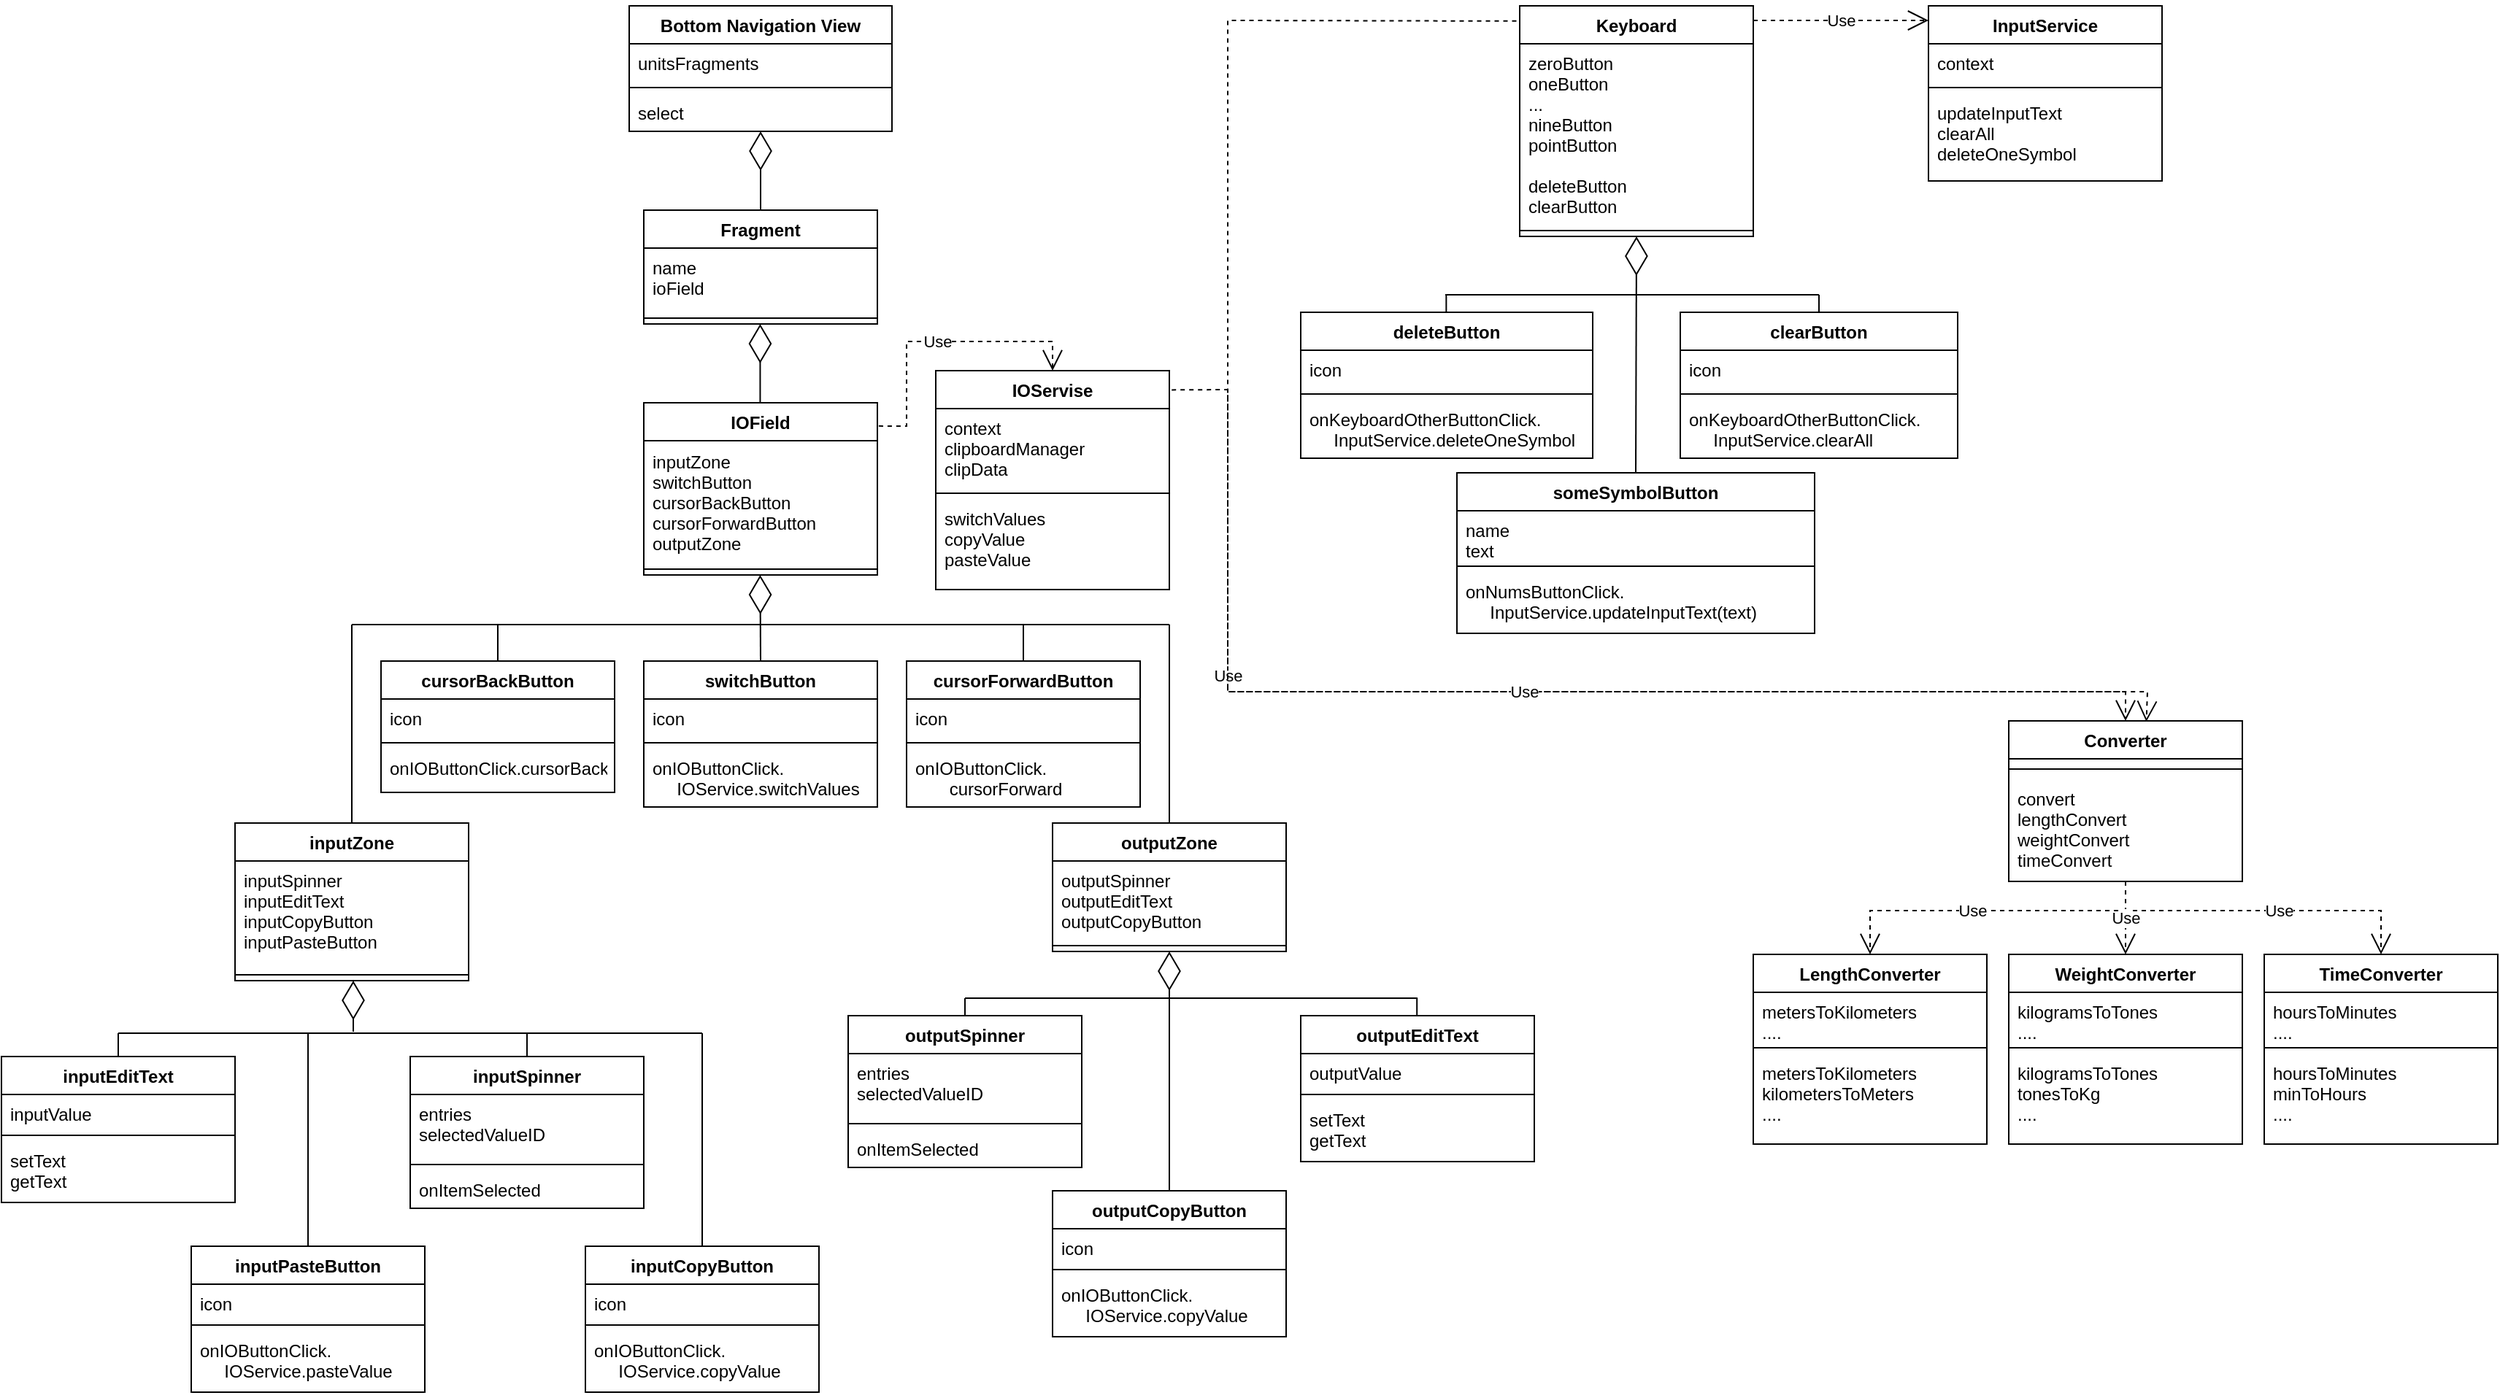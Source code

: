 <mxfile version="20.3.0" type="device"><diagram id="kJWgwT-GktHjUh31HG_S" name="Страница 1"><mxGraphModel dx="3420" dy="1424" grid="1" gridSize="10" guides="1" tooltips="1" connect="1" arrows="1" fold="1" page="1" pageScale="1" pageWidth="1169" pageHeight="1654" math="0" shadow="0"><root><mxCell id="0"/><mxCell id="1" parent="0"/><mxCell id="y52bLBnjvOhpDWzob3-u-1" value="Bottom Navigation View" style="swimlane;fontStyle=1;align=center;verticalAlign=top;childLayout=stackLayout;horizontal=1;startSize=26;horizontalStack=0;resizeParent=1;resizeParentMax=0;resizeLast=0;collapsible=1;marginBottom=0;" vertex="1" parent="1"><mxGeometry x="160" y="20" width="180" height="86" as="geometry"/></mxCell><mxCell id="y52bLBnjvOhpDWzob3-u-2" value="unitsFragments" style="text;strokeColor=none;fillColor=none;align=left;verticalAlign=top;spacingLeft=4;spacingRight=4;overflow=hidden;rotatable=0;points=[[0,0.5],[1,0.5]];portConstraint=eastwest;" vertex="1" parent="y52bLBnjvOhpDWzob3-u-1"><mxGeometry y="26" width="180" height="26" as="geometry"/></mxCell><mxCell id="y52bLBnjvOhpDWzob3-u-3" value="" style="line;strokeWidth=1;fillColor=none;align=left;verticalAlign=middle;spacingTop=-1;spacingLeft=3;spacingRight=3;rotatable=0;labelPosition=right;points=[];portConstraint=eastwest;strokeColor=inherit;" vertex="1" parent="y52bLBnjvOhpDWzob3-u-1"><mxGeometry y="52" width="180" height="8" as="geometry"/></mxCell><mxCell id="y52bLBnjvOhpDWzob3-u-4" value="select" style="text;strokeColor=none;fillColor=none;align=left;verticalAlign=top;spacingLeft=4;spacingRight=4;overflow=hidden;rotatable=0;points=[[0,0.5],[1,0.5]];portConstraint=eastwest;" vertex="1" parent="y52bLBnjvOhpDWzob3-u-1"><mxGeometry y="60" width="180" height="26" as="geometry"/></mxCell><mxCell id="y52bLBnjvOhpDWzob3-u-5" value="IOField" style="swimlane;fontStyle=1;align=center;verticalAlign=top;childLayout=stackLayout;horizontal=1;startSize=26;horizontalStack=0;resizeParent=1;resizeParentMax=0;resizeLast=0;collapsible=1;marginBottom=0;" vertex="1" parent="1"><mxGeometry x="170" y="292" width="160" height="118" as="geometry"/></mxCell><mxCell id="y52bLBnjvOhpDWzob3-u-6" value="inputZone&#10;switchButton&#10;cursorBackButton&#10;cursorForwardButton&#10;outputZone" style="text;strokeColor=none;fillColor=none;align=left;verticalAlign=middle;spacingLeft=4;spacingRight=4;overflow=hidden;rotatable=0;points=[[0,0.5],[1,0.5]];portConstraint=eastwest;spacingBottom=0;" vertex="1" parent="y52bLBnjvOhpDWzob3-u-5"><mxGeometry y="26" width="160" height="84" as="geometry"/></mxCell><mxCell id="y52bLBnjvOhpDWzob3-u-7" value="" style="line;strokeWidth=1;fillColor=none;align=left;verticalAlign=middle;spacingTop=-1;spacingLeft=3;spacingRight=3;rotatable=0;labelPosition=right;points=[];portConstraint=eastwest;strokeColor=inherit;" vertex="1" parent="y52bLBnjvOhpDWzob3-u-5"><mxGeometry y="110" width="160" height="8" as="geometry"/></mxCell><mxCell id="y52bLBnjvOhpDWzob3-u-9" value="Keyboard" style="swimlane;fontStyle=1;align=center;verticalAlign=top;childLayout=stackLayout;horizontal=1;startSize=26;horizontalStack=0;resizeParent=1;resizeParentMax=0;resizeLast=0;collapsible=1;marginBottom=0;" vertex="1" parent="1"><mxGeometry x="770" y="20" width="160" height="158" as="geometry"/></mxCell><mxCell id="y52bLBnjvOhpDWzob3-u-10" value="zeroButton&#10;oneButton&#10;...&#10;nineButton&#10;pointButton&#10;&#10;deleteButton&#10;clearButton" style="text;strokeColor=none;fillColor=none;align=left;verticalAlign=top;spacingLeft=4;spacingRight=4;overflow=hidden;rotatable=0;points=[[0,0.5],[1,0.5]];portConstraint=eastwest;" vertex="1" parent="y52bLBnjvOhpDWzob3-u-9"><mxGeometry y="26" width="160" height="124" as="geometry"/></mxCell><mxCell id="y52bLBnjvOhpDWzob3-u-11" value="" style="line;strokeWidth=1;fillColor=none;align=left;verticalAlign=middle;spacingTop=-1;spacingLeft=3;spacingRight=3;rotatable=0;labelPosition=right;points=[];portConstraint=eastwest;strokeColor=inherit;" vertex="1" parent="y52bLBnjvOhpDWzob3-u-9"><mxGeometry y="150" width="160" height="8" as="geometry"/></mxCell><mxCell id="y52bLBnjvOhpDWzob3-u-14" value="inputZone" style="swimlane;fontStyle=1;align=center;verticalAlign=top;childLayout=stackLayout;horizontal=1;startSize=26;horizontalStack=0;resizeParent=1;resizeParentMax=0;resizeLast=0;collapsible=1;marginBottom=0;" vertex="1" parent="1"><mxGeometry x="-110" y="580" width="160" height="108" as="geometry"/></mxCell><mxCell id="y52bLBnjvOhpDWzob3-u-15" value="inputSpinner&#10;inputEditText&#10;inputCopyButton&#10;inputPasteButton" style="text;strokeColor=none;fillColor=none;align=left;verticalAlign=top;spacingLeft=4;spacingRight=4;overflow=hidden;rotatable=0;points=[[0,0.5],[1,0.5]];portConstraint=eastwest;" vertex="1" parent="y52bLBnjvOhpDWzob3-u-14"><mxGeometry y="26" width="160" height="74" as="geometry"/></mxCell><mxCell id="y52bLBnjvOhpDWzob3-u-16" value="" style="line;strokeWidth=1;fillColor=none;align=left;verticalAlign=middle;spacingTop=-1;spacingLeft=3;spacingRight=3;rotatable=0;labelPosition=right;points=[];portConstraint=eastwest;strokeColor=inherit;" vertex="1" parent="y52bLBnjvOhpDWzob3-u-14"><mxGeometry y="100" width="160" height="8" as="geometry"/></mxCell><mxCell id="y52bLBnjvOhpDWzob3-u-18" value="outputZone" style="swimlane;fontStyle=1;align=center;verticalAlign=top;childLayout=stackLayout;horizontal=1;startSize=26;horizontalStack=0;resizeParent=1;resizeParentMax=0;resizeLast=0;collapsible=1;marginBottom=0;" vertex="1" parent="1"><mxGeometry x="450" y="580" width="160" height="88" as="geometry"/></mxCell><mxCell id="y52bLBnjvOhpDWzob3-u-19" value="outputSpinner&#10;outputEditText&#10;outputCopyButton" style="text;strokeColor=none;fillColor=none;align=left;verticalAlign=top;spacingLeft=4;spacingRight=4;overflow=hidden;rotatable=0;points=[[0,0.5],[1,0.5]];portConstraint=eastwest;" vertex="1" parent="y52bLBnjvOhpDWzob3-u-18"><mxGeometry y="26" width="160" height="54" as="geometry"/></mxCell><mxCell id="y52bLBnjvOhpDWzob3-u-20" value="" style="line;strokeWidth=1;fillColor=none;align=left;verticalAlign=middle;spacingTop=-1;spacingLeft=3;spacingRight=3;rotatable=0;labelPosition=right;points=[];portConstraint=eastwest;strokeColor=inherit;" vertex="1" parent="y52bLBnjvOhpDWzob3-u-18"><mxGeometry y="80" width="160" height="8" as="geometry"/></mxCell><mxCell id="y52bLBnjvOhpDWzob3-u-22" value="switchButton" style="swimlane;fontStyle=1;align=center;verticalAlign=top;childLayout=stackLayout;horizontal=1;startSize=26;horizontalStack=0;resizeParent=1;resizeParentMax=0;resizeLast=0;collapsible=1;marginBottom=0;" vertex="1" parent="1"><mxGeometry x="170" y="469" width="160" height="100" as="geometry"/></mxCell><mxCell id="y52bLBnjvOhpDWzob3-u-23" value="icon" style="text;strokeColor=none;fillColor=none;align=left;verticalAlign=top;spacingLeft=4;spacingRight=4;overflow=hidden;rotatable=0;points=[[0,0.5],[1,0.5]];portConstraint=eastwest;" vertex="1" parent="y52bLBnjvOhpDWzob3-u-22"><mxGeometry y="26" width="160" height="26" as="geometry"/></mxCell><mxCell id="y52bLBnjvOhpDWzob3-u-24" value="" style="line;strokeWidth=1;fillColor=none;align=left;verticalAlign=middle;spacingTop=-1;spacingLeft=3;spacingRight=3;rotatable=0;labelPosition=right;points=[];portConstraint=eastwest;strokeColor=inherit;" vertex="1" parent="y52bLBnjvOhpDWzob3-u-22"><mxGeometry y="52" width="160" height="8" as="geometry"/></mxCell><mxCell id="y52bLBnjvOhpDWzob3-u-25" value="onIOButtonClick.&#10;     IOService.switchValues" style="text;strokeColor=none;fillColor=none;align=left;verticalAlign=top;spacingLeft=4;spacingRight=4;overflow=hidden;rotatable=0;points=[[0,0.5],[1,0.5]];portConstraint=eastwest;" vertex="1" parent="y52bLBnjvOhpDWzob3-u-22"><mxGeometry y="60" width="160" height="40" as="geometry"/></mxCell><mxCell id="y52bLBnjvOhpDWzob3-u-26" value="cursorBackButton" style="swimlane;fontStyle=1;align=center;verticalAlign=top;childLayout=stackLayout;horizontal=1;startSize=26;horizontalStack=0;resizeParent=1;resizeParentMax=0;resizeLast=0;collapsible=1;marginBottom=0;" vertex="1" parent="1"><mxGeometry x="-10" y="469" width="160" height="90" as="geometry"/></mxCell><mxCell id="y52bLBnjvOhpDWzob3-u-27" value="icon" style="text;strokeColor=none;fillColor=none;align=left;verticalAlign=top;spacingLeft=4;spacingRight=4;overflow=hidden;rotatable=0;points=[[0,0.5],[1,0.5]];portConstraint=eastwest;" vertex="1" parent="y52bLBnjvOhpDWzob3-u-26"><mxGeometry y="26" width="160" height="26" as="geometry"/></mxCell><mxCell id="y52bLBnjvOhpDWzob3-u-28" value="" style="line;strokeWidth=1;fillColor=none;align=left;verticalAlign=middle;spacingTop=-1;spacingLeft=3;spacingRight=3;rotatable=0;labelPosition=right;points=[];portConstraint=eastwest;strokeColor=inherit;" vertex="1" parent="y52bLBnjvOhpDWzob3-u-26"><mxGeometry y="52" width="160" height="8" as="geometry"/></mxCell><mxCell id="y52bLBnjvOhpDWzob3-u-29" value="onIOButtonClick.cursorBack" style="text;strokeColor=none;fillColor=none;align=left;verticalAlign=top;spacingLeft=4;spacingRight=4;overflow=hidden;rotatable=0;points=[[0,0.5],[1,0.5]];portConstraint=eastwest;" vertex="1" parent="y52bLBnjvOhpDWzob3-u-26"><mxGeometry y="60" width="160" height="30" as="geometry"/></mxCell><mxCell id="y52bLBnjvOhpDWzob3-u-34" value="inputSpinner" style="swimlane;fontStyle=1;align=center;verticalAlign=top;childLayout=stackLayout;horizontal=1;startSize=26;horizontalStack=0;resizeParent=1;resizeParentMax=0;resizeLast=0;collapsible=1;marginBottom=0;" vertex="1" parent="1"><mxGeometry x="10" y="740" width="160" height="104" as="geometry"/></mxCell><mxCell id="y52bLBnjvOhpDWzob3-u-35" value="entries&#10;selectedValueID" style="text;strokeColor=none;fillColor=none;align=left;verticalAlign=top;spacingLeft=4;spacingRight=4;overflow=hidden;rotatable=0;points=[[0,0.5],[1,0.5]];portConstraint=eastwest;" vertex="1" parent="y52bLBnjvOhpDWzob3-u-34"><mxGeometry y="26" width="160" height="44" as="geometry"/></mxCell><mxCell id="y52bLBnjvOhpDWzob3-u-36" value="" style="line;strokeWidth=1;fillColor=none;align=left;verticalAlign=middle;spacingTop=-1;spacingLeft=3;spacingRight=3;rotatable=0;labelPosition=right;points=[];portConstraint=eastwest;strokeColor=inherit;" vertex="1" parent="y52bLBnjvOhpDWzob3-u-34"><mxGeometry y="70" width="160" height="8" as="geometry"/></mxCell><mxCell id="y52bLBnjvOhpDWzob3-u-37" value="onItemSelected" style="text;strokeColor=none;fillColor=none;align=left;verticalAlign=top;spacingLeft=4;spacingRight=4;overflow=hidden;rotatable=0;points=[[0,0.5],[1,0.5]];portConstraint=eastwest;" vertex="1" parent="y52bLBnjvOhpDWzob3-u-34"><mxGeometry y="78" width="160" height="26" as="geometry"/></mxCell><mxCell id="y52bLBnjvOhpDWzob3-u-39" value="outputSpinner" style="swimlane;fontStyle=1;align=center;verticalAlign=top;childLayout=stackLayout;horizontal=1;startSize=26;horizontalStack=0;resizeParent=1;resizeParentMax=0;resizeLast=0;collapsible=1;marginBottom=0;" vertex="1" parent="1"><mxGeometry x="310" y="712" width="160" height="104" as="geometry"/></mxCell><mxCell id="y52bLBnjvOhpDWzob3-u-40" value="entries&#10;selectedValueID" style="text;strokeColor=none;fillColor=none;align=left;verticalAlign=top;spacingLeft=4;spacingRight=4;overflow=hidden;rotatable=0;points=[[0,0.5],[1,0.5]];portConstraint=eastwest;" vertex="1" parent="y52bLBnjvOhpDWzob3-u-39"><mxGeometry y="26" width="160" height="44" as="geometry"/></mxCell><mxCell id="y52bLBnjvOhpDWzob3-u-41" value="" style="line;strokeWidth=1;fillColor=none;align=left;verticalAlign=middle;spacingTop=-1;spacingLeft=3;spacingRight=3;rotatable=0;labelPosition=right;points=[];portConstraint=eastwest;strokeColor=inherit;" vertex="1" parent="y52bLBnjvOhpDWzob3-u-39"><mxGeometry y="70" width="160" height="8" as="geometry"/></mxCell><mxCell id="y52bLBnjvOhpDWzob3-u-42" value="onItemSelected" style="text;strokeColor=none;fillColor=none;align=left;verticalAlign=top;spacingLeft=4;spacingRight=4;overflow=hidden;rotatable=0;points=[[0,0.5],[1,0.5]];portConstraint=eastwest;" vertex="1" parent="y52bLBnjvOhpDWzob3-u-39"><mxGeometry y="78" width="160" height="26" as="geometry"/></mxCell><mxCell id="y52bLBnjvOhpDWzob3-u-43" value="inputEditText" style="swimlane;fontStyle=1;align=center;verticalAlign=top;childLayout=stackLayout;horizontal=1;startSize=26;horizontalStack=0;resizeParent=1;resizeParentMax=0;resizeLast=0;collapsible=1;marginBottom=0;" vertex="1" parent="1"><mxGeometry x="-270" y="740" width="160" height="100" as="geometry"/></mxCell><mxCell id="y52bLBnjvOhpDWzob3-u-44" value="inputValue" style="text;strokeColor=none;fillColor=none;align=left;verticalAlign=top;spacingLeft=4;spacingRight=4;overflow=hidden;rotatable=0;points=[[0,0.5],[1,0.5]];portConstraint=eastwest;" vertex="1" parent="y52bLBnjvOhpDWzob3-u-43"><mxGeometry y="26" width="160" height="24" as="geometry"/></mxCell><mxCell id="y52bLBnjvOhpDWzob3-u-45" value="" style="line;strokeWidth=1;fillColor=none;align=left;verticalAlign=middle;spacingTop=-1;spacingLeft=3;spacingRight=3;rotatable=0;labelPosition=right;points=[];portConstraint=eastwest;strokeColor=inherit;" vertex="1" parent="y52bLBnjvOhpDWzob3-u-43"><mxGeometry y="50" width="160" height="8" as="geometry"/></mxCell><mxCell id="y52bLBnjvOhpDWzob3-u-46" value="setText&#10;getText" style="text;strokeColor=none;fillColor=none;align=left;verticalAlign=top;spacingLeft=4;spacingRight=4;overflow=hidden;rotatable=0;points=[[0,0.5],[1,0.5]];portConstraint=eastwest;" vertex="1" parent="y52bLBnjvOhpDWzob3-u-43"><mxGeometry y="58" width="160" height="42" as="geometry"/></mxCell><mxCell id="y52bLBnjvOhpDWzob3-u-47" value="outputEditText" style="swimlane;fontStyle=1;align=center;verticalAlign=top;childLayout=stackLayout;horizontal=1;startSize=26;horizontalStack=0;resizeParent=1;resizeParentMax=0;resizeLast=0;collapsible=1;marginBottom=0;" vertex="1" parent="1"><mxGeometry x="620" y="712" width="160" height="100" as="geometry"/></mxCell><mxCell id="y52bLBnjvOhpDWzob3-u-48" value="outputValue" style="text;strokeColor=none;fillColor=none;align=left;verticalAlign=top;spacingLeft=4;spacingRight=4;overflow=hidden;rotatable=0;points=[[0,0.5],[1,0.5]];portConstraint=eastwest;" vertex="1" parent="y52bLBnjvOhpDWzob3-u-47"><mxGeometry y="26" width="160" height="24" as="geometry"/></mxCell><mxCell id="y52bLBnjvOhpDWzob3-u-49" value="" style="line;strokeWidth=1;fillColor=none;align=left;verticalAlign=middle;spacingTop=-1;spacingLeft=3;spacingRight=3;rotatable=0;labelPosition=right;points=[];portConstraint=eastwest;strokeColor=inherit;" vertex="1" parent="y52bLBnjvOhpDWzob3-u-47"><mxGeometry y="50" width="160" height="8" as="geometry"/></mxCell><mxCell id="y52bLBnjvOhpDWzob3-u-50" value="setText&#10;getText" style="text;strokeColor=none;fillColor=none;align=left;verticalAlign=top;spacingLeft=4;spacingRight=4;overflow=hidden;rotatable=0;points=[[0,0.5],[1,0.5]];portConstraint=eastwest;" vertex="1" parent="y52bLBnjvOhpDWzob3-u-47"><mxGeometry y="58" width="160" height="42" as="geometry"/></mxCell><mxCell id="y52bLBnjvOhpDWzob3-u-51" value="inputCopyButton" style="swimlane;fontStyle=1;align=center;verticalAlign=top;childLayout=stackLayout;horizontal=1;startSize=26;horizontalStack=0;resizeParent=1;resizeParentMax=0;resizeLast=0;collapsible=1;marginBottom=0;" vertex="1" parent="1"><mxGeometry x="130" y="870" width="160" height="100" as="geometry"/></mxCell><mxCell id="y52bLBnjvOhpDWzob3-u-52" value="icon" style="text;strokeColor=none;fillColor=none;align=left;verticalAlign=top;spacingLeft=4;spacingRight=4;overflow=hidden;rotatable=0;points=[[0,0.5],[1,0.5]];portConstraint=eastwest;" vertex="1" parent="y52bLBnjvOhpDWzob3-u-51"><mxGeometry y="26" width="160" height="24" as="geometry"/></mxCell><mxCell id="y52bLBnjvOhpDWzob3-u-53" value="" style="line;strokeWidth=1;fillColor=none;align=left;verticalAlign=middle;spacingTop=-1;spacingLeft=3;spacingRight=3;rotatable=0;labelPosition=right;points=[];portConstraint=eastwest;strokeColor=inherit;" vertex="1" parent="y52bLBnjvOhpDWzob3-u-51"><mxGeometry y="50" width="160" height="8" as="geometry"/></mxCell><mxCell id="y52bLBnjvOhpDWzob3-u-54" value="onIOButtonClick.&#10;     IOService.copyValue" style="text;strokeColor=none;fillColor=none;align=left;verticalAlign=top;spacingLeft=4;spacingRight=4;overflow=hidden;rotatable=0;points=[[0,0.5],[1,0.5]];portConstraint=eastwest;" vertex="1" parent="y52bLBnjvOhpDWzob3-u-51"><mxGeometry y="58" width="160" height="42" as="geometry"/></mxCell><mxCell id="y52bLBnjvOhpDWzob3-u-55" value="outputCopyButton" style="swimlane;fontStyle=1;align=center;verticalAlign=top;childLayout=stackLayout;horizontal=1;startSize=26;horizontalStack=0;resizeParent=1;resizeParentMax=0;resizeLast=0;collapsible=1;marginBottom=0;" vertex="1" parent="1"><mxGeometry x="450" y="832" width="160" height="100" as="geometry"/></mxCell><mxCell id="y52bLBnjvOhpDWzob3-u-56" value="icon" style="text;strokeColor=none;fillColor=none;align=left;verticalAlign=top;spacingLeft=4;spacingRight=4;overflow=hidden;rotatable=0;points=[[0,0.5],[1,0.5]];portConstraint=eastwest;" vertex="1" parent="y52bLBnjvOhpDWzob3-u-55"><mxGeometry y="26" width="160" height="24" as="geometry"/></mxCell><mxCell id="y52bLBnjvOhpDWzob3-u-57" value="" style="line;strokeWidth=1;fillColor=none;align=left;verticalAlign=middle;spacingTop=-1;spacingLeft=3;spacingRight=3;rotatable=0;labelPosition=right;points=[];portConstraint=eastwest;strokeColor=inherit;" vertex="1" parent="y52bLBnjvOhpDWzob3-u-55"><mxGeometry y="50" width="160" height="8" as="geometry"/></mxCell><mxCell id="y52bLBnjvOhpDWzob3-u-58" value="onIOButtonClick.&#10;     IOService.copyValue" style="text;strokeColor=none;fillColor=none;align=left;verticalAlign=top;spacingLeft=4;spacingRight=4;overflow=hidden;rotatable=0;points=[[0,0.5],[1,0.5]];portConstraint=eastwest;" vertex="1" parent="y52bLBnjvOhpDWzob3-u-55"><mxGeometry y="58" width="160" height="42" as="geometry"/></mxCell><mxCell id="y52bLBnjvOhpDWzob3-u-59" value="inputPasteButton" style="swimlane;fontStyle=1;align=center;verticalAlign=top;childLayout=stackLayout;horizontal=1;startSize=26;horizontalStack=0;resizeParent=1;resizeParentMax=0;resizeLast=0;collapsible=1;marginBottom=0;" vertex="1" parent="1"><mxGeometry x="-140" y="870" width="160" height="100" as="geometry"/></mxCell><mxCell id="y52bLBnjvOhpDWzob3-u-60" value="icon" style="text;strokeColor=none;fillColor=none;align=left;verticalAlign=top;spacingLeft=4;spacingRight=4;overflow=hidden;rotatable=0;points=[[0,0.5],[1,0.5]];portConstraint=eastwest;" vertex="1" parent="y52bLBnjvOhpDWzob3-u-59"><mxGeometry y="26" width="160" height="24" as="geometry"/></mxCell><mxCell id="y52bLBnjvOhpDWzob3-u-61" value="" style="line;strokeWidth=1;fillColor=none;align=left;verticalAlign=middle;spacingTop=-1;spacingLeft=3;spacingRight=3;rotatable=0;labelPosition=right;points=[];portConstraint=eastwest;strokeColor=inherit;" vertex="1" parent="y52bLBnjvOhpDWzob3-u-59"><mxGeometry y="50" width="160" height="8" as="geometry"/></mxCell><mxCell id="y52bLBnjvOhpDWzob3-u-62" value="onIOButtonClick.&#10;     IOService.pasteValue" style="text;strokeColor=none;fillColor=none;align=left;verticalAlign=top;spacingLeft=4;spacingRight=4;overflow=hidden;rotatable=0;points=[[0,0.5],[1,0.5]];portConstraint=eastwest;" vertex="1" parent="y52bLBnjvOhpDWzob3-u-59"><mxGeometry y="58" width="160" height="42" as="geometry"/></mxCell><mxCell id="y52bLBnjvOhpDWzob3-u-63" value="someSymbolButton" style="swimlane;fontStyle=1;align=center;verticalAlign=top;childLayout=stackLayout;horizontal=1;startSize=26;horizontalStack=0;resizeParent=1;resizeParentMax=0;resizeLast=0;collapsible=1;marginBottom=0;" vertex="1" parent="1"><mxGeometry x="727" y="340" width="245" height="110" as="geometry"/></mxCell><mxCell id="y52bLBnjvOhpDWzob3-u-64" value="name&#10;text" style="text;strokeColor=none;fillColor=none;align=left;verticalAlign=top;spacingLeft=4;spacingRight=4;overflow=hidden;rotatable=0;points=[[0,0.5],[1,0.5]];portConstraint=eastwest;" vertex="1" parent="y52bLBnjvOhpDWzob3-u-63"><mxGeometry y="26" width="245" height="34" as="geometry"/></mxCell><mxCell id="y52bLBnjvOhpDWzob3-u-65" value="" style="line;strokeWidth=1;fillColor=none;align=left;verticalAlign=middle;spacingTop=-1;spacingLeft=3;spacingRight=3;rotatable=0;labelPosition=right;points=[];portConstraint=eastwest;strokeColor=inherit;" vertex="1" parent="y52bLBnjvOhpDWzob3-u-63"><mxGeometry y="60" width="245" height="8" as="geometry"/></mxCell><mxCell id="y52bLBnjvOhpDWzob3-u-66" value="onNumsButtonClick.&#10;     InputService.updateInputText(text)" style="text;strokeColor=none;fillColor=none;align=left;verticalAlign=top;spacingLeft=4;spacingRight=4;overflow=hidden;rotatable=0;points=[[0,0.5],[1,0.5]];portConstraint=eastwest;" vertex="1" parent="y52bLBnjvOhpDWzob3-u-63"><mxGeometry y="68" width="245" height="42" as="geometry"/></mxCell><mxCell id="y52bLBnjvOhpDWzob3-u-67" value="deleteButton" style="swimlane;fontStyle=1;align=center;verticalAlign=top;childLayout=stackLayout;horizontal=1;startSize=26;horizontalStack=0;resizeParent=1;resizeParentMax=0;resizeLast=0;collapsible=1;marginBottom=0;" vertex="1" parent="1"><mxGeometry x="620" y="230" width="200" height="100" as="geometry"/></mxCell><mxCell id="y52bLBnjvOhpDWzob3-u-68" value="icon" style="text;strokeColor=none;fillColor=none;align=left;verticalAlign=top;spacingLeft=4;spacingRight=4;overflow=hidden;rotatable=0;points=[[0,0.5],[1,0.5]];portConstraint=eastwest;" vertex="1" parent="y52bLBnjvOhpDWzob3-u-67"><mxGeometry y="26" width="200" height="26" as="geometry"/></mxCell><mxCell id="y52bLBnjvOhpDWzob3-u-69" value="" style="line;strokeWidth=1;fillColor=none;align=left;verticalAlign=middle;spacingTop=-1;spacingLeft=3;spacingRight=3;rotatable=0;labelPosition=right;points=[];portConstraint=eastwest;strokeColor=inherit;" vertex="1" parent="y52bLBnjvOhpDWzob3-u-67"><mxGeometry y="52" width="200" height="8" as="geometry"/></mxCell><mxCell id="y52bLBnjvOhpDWzob3-u-70" value="onKeyboardOtherButtonClick.&#10;     InputService.deleteOneSymbol" style="text;strokeColor=none;fillColor=none;align=left;verticalAlign=top;spacingLeft=4;spacingRight=4;overflow=hidden;rotatable=0;points=[[0,0.5],[1,0.5]];portConstraint=eastwest;" vertex="1" parent="y52bLBnjvOhpDWzob3-u-67"><mxGeometry y="60" width="200" height="40" as="geometry"/></mxCell><mxCell id="y52bLBnjvOhpDWzob3-u-75" value="Fragment" style="swimlane;fontStyle=1;align=center;verticalAlign=top;childLayout=stackLayout;horizontal=1;startSize=26;horizontalStack=0;resizeParent=1;resizeParentMax=0;resizeLast=0;collapsible=1;marginBottom=0;" vertex="1" parent="1"><mxGeometry x="170" y="160" width="160" height="78" as="geometry"/></mxCell><mxCell id="y52bLBnjvOhpDWzob3-u-76" value="name&#10;ioField" style="text;strokeColor=none;fillColor=none;align=left;verticalAlign=top;spacingLeft=4;spacingRight=4;overflow=hidden;rotatable=0;points=[[0,0.5],[1,0.5]];portConstraint=eastwest;" vertex="1" parent="y52bLBnjvOhpDWzob3-u-75"><mxGeometry y="26" width="160" height="44" as="geometry"/></mxCell><mxCell id="y52bLBnjvOhpDWzob3-u-77" value="" style="line;strokeWidth=1;fillColor=none;align=left;verticalAlign=middle;spacingTop=-1;spacingLeft=3;spacingRight=3;rotatable=0;labelPosition=right;points=[];portConstraint=eastwest;strokeColor=inherit;" vertex="1" parent="y52bLBnjvOhpDWzob3-u-75"><mxGeometry y="70" width="160" height="8" as="geometry"/></mxCell><mxCell id="y52bLBnjvOhpDWzob3-u-79" value="InputService" style="swimlane;fontStyle=1;align=center;verticalAlign=top;childLayout=stackLayout;horizontal=1;startSize=26;horizontalStack=0;resizeParent=1;resizeParentMax=0;resizeLast=0;collapsible=1;marginBottom=0;" vertex="1" parent="1"><mxGeometry x="1050" y="20" width="160" height="120" as="geometry"/></mxCell><mxCell id="y52bLBnjvOhpDWzob3-u-178" value="Use" style="endArrow=open;endSize=12;dashed=1;html=1;rounded=0;" edge="1" parent="y52bLBnjvOhpDWzob3-u-79"><mxGeometry width="160" relative="1" as="geometry"><mxPoint x="-120" y="10" as="sourcePoint"/><mxPoint y="10" as="targetPoint"/></mxGeometry></mxCell><mxCell id="y52bLBnjvOhpDWzob3-u-80" value="context" style="text;strokeColor=none;fillColor=none;align=left;verticalAlign=top;spacingLeft=4;spacingRight=4;overflow=hidden;rotatable=0;points=[[0,0.5],[1,0.5]];portConstraint=eastwest;" vertex="1" parent="y52bLBnjvOhpDWzob3-u-79"><mxGeometry y="26" width="160" height="26" as="geometry"/></mxCell><mxCell id="y52bLBnjvOhpDWzob3-u-81" value="" style="line;strokeWidth=1;fillColor=none;align=left;verticalAlign=middle;spacingTop=-1;spacingLeft=3;spacingRight=3;rotatable=0;labelPosition=right;points=[];portConstraint=eastwest;strokeColor=inherit;" vertex="1" parent="y52bLBnjvOhpDWzob3-u-79"><mxGeometry y="52" width="160" height="8" as="geometry"/></mxCell><mxCell id="y52bLBnjvOhpDWzob3-u-82" value="updateInputText&#10;clearAll&#10;deleteOneSymbol" style="text;strokeColor=none;fillColor=none;align=left;verticalAlign=top;spacingLeft=4;spacingRight=4;overflow=hidden;rotatable=0;points=[[0,0.5],[1,0.5]];portConstraint=eastwest;" vertex="1" parent="y52bLBnjvOhpDWzob3-u-79"><mxGeometry y="60" width="160" height="60" as="geometry"/></mxCell><mxCell id="y52bLBnjvOhpDWzob3-u-83" value="IOServise" style="swimlane;fontStyle=1;align=center;verticalAlign=top;childLayout=stackLayout;horizontal=1;startSize=26;horizontalStack=0;resizeParent=1;resizeParentMax=0;resizeLast=0;collapsible=1;marginBottom=0;" vertex="1" parent="1"><mxGeometry x="370" y="270" width="160" height="150" as="geometry"/></mxCell><mxCell id="y52bLBnjvOhpDWzob3-u-84" value="context&#10;clipboardManager&#10;clipData" style="text;strokeColor=none;fillColor=none;align=left;verticalAlign=top;spacingLeft=4;spacingRight=4;overflow=hidden;rotatable=0;points=[[0,0.5],[1,0.5]];portConstraint=eastwest;" vertex="1" parent="y52bLBnjvOhpDWzob3-u-83"><mxGeometry y="26" width="160" height="54" as="geometry"/></mxCell><mxCell id="y52bLBnjvOhpDWzob3-u-85" value="" style="line;strokeWidth=1;fillColor=none;align=left;verticalAlign=middle;spacingTop=-1;spacingLeft=3;spacingRight=3;rotatable=0;labelPosition=right;points=[];portConstraint=eastwest;strokeColor=inherit;" vertex="1" parent="y52bLBnjvOhpDWzob3-u-83"><mxGeometry y="80" width="160" height="8" as="geometry"/></mxCell><mxCell id="y52bLBnjvOhpDWzob3-u-86" value="switchValues&#10;copyValue&#10;pasteValue" style="text;strokeColor=none;fillColor=none;align=left;verticalAlign=top;spacingLeft=4;spacingRight=4;overflow=hidden;rotatable=0;points=[[0,0.5],[1,0.5]];portConstraint=eastwest;" vertex="1" parent="y52bLBnjvOhpDWzob3-u-83"><mxGeometry y="88" width="160" height="62" as="geometry"/></mxCell><mxCell id="y52bLBnjvOhpDWzob3-u-91" value="Converter" style="swimlane;fontStyle=1;align=center;verticalAlign=top;childLayout=stackLayout;horizontal=1;startSize=26;horizontalStack=0;resizeParent=1;resizeParentMax=0;resizeLast=0;collapsible=1;marginBottom=0;" vertex="1" parent="1"><mxGeometry x="1105" y="510" width="160" height="110" as="geometry"/></mxCell><mxCell id="y52bLBnjvOhpDWzob3-u-93" value="" style="line;strokeWidth=1;fillColor=none;align=left;verticalAlign=middle;spacingTop=-1;spacingLeft=3;spacingRight=3;rotatable=0;labelPosition=right;points=[];portConstraint=eastwest;strokeColor=inherit;" vertex="1" parent="y52bLBnjvOhpDWzob3-u-91"><mxGeometry y="26" width="160" height="14" as="geometry"/></mxCell><mxCell id="y52bLBnjvOhpDWzob3-u-94" value="convert&#10;lengthConvert&#10;weightConvert&#10;timeConvert" style="text;strokeColor=none;fillColor=none;align=left;verticalAlign=top;spacingLeft=4;spacingRight=4;overflow=hidden;rotatable=0;points=[[0,0.5],[1,0.5]];portConstraint=eastwest;" vertex="1" parent="y52bLBnjvOhpDWzob3-u-91"><mxGeometry y="40" width="160" height="70" as="geometry"/></mxCell><mxCell id="y52bLBnjvOhpDWzob3-u-95" value="LengthConverter" style="swimlane;fontStyle=1;align=center;verticalAlign=top;childLayout=stackLayout;horizontal=1;startSize=26;horizontalStack=0;resizeParent=1;resizeParentMax=0;resizeLast=0;collapsible=1;marginBottom=0;" vertex="1" parent="1"><mxGeometry x="930" y="670" width="160" height="130" as="geometry"/></mxCell><mxCell id="y52bLBnjvOhpDWzob3-u-96" value="metersToKilometers&#10;...." style="text;strokeColor=none;fillColor=none;align=left;verticalAlign=top;spacingLeft=4;spacingRight=4;overflow=hidden;rotatable=0;points=[[0,0.5],[1,0.5]];portConstraint=eastwest;" vertex="1" parent="y52bLBnjvOhpDWzob3-u-95"><mxGeometry y="26" width="160" height="34" as="geometry"/></mxCell><mxCell id="y52bLBnjvOhpDWzob3-u-97" value="" style="line;strokeWidth=1;fillColor=none;align=left;verticalAlign=middle;spacingTop=-1;spacingLeft=3;spacingRight=3;rotatable=0;labelPosition=right;points=[];portConstraint=eastwest;strokeColor=inherit;" vertex="1" parent="y52bLBnjvOhpDWzob3-u-95"><mxGeometry y="60" width="160" height="8" as="geometry"/></mxCell><mxCell id="y52bLBnjvOhpDWzob3-u-98" value="metersToKilometers&#10;kilometersToMeters&#10;...." style="text;strokeColor=none;fillColor=none;align=left;verticalAlign=top;spacingLeft=4;spacingRight=4;overflow=hidden;rotatable=0;points=[[0,0.5],[1,0.5]];portConstraint=eastwest;" vertex="1" parent="y52bLBnjvOhpDWzob3-u-95"><mxGeometry y="68" width="160" height="62" as="geometry"/></mxCell><mxCell id="y52bLBnjvOhpDWzob3-u-99" value="WeightConverter" style="swimlane;fontStyle=1;align=center;verticalAlign=top;childLayout=stackLayout;horizontal=1;startSize=26;horizontalStack=0;resizeParent=1;resizeParentMax=0;resizeLast=0;collapsible=1;marginBottom=0;" vertex="1" parent="1"><mxGeometry x="1105" y="670" width="160" height="130" as="geometry"/></mxCell><mxCell id="y52bLBnjvOhpDWzob3-u-100" value="kilogramsToTones&#10;...." style="text;strokeColor=none;fillColor=none;align=left;verticalAlign=top;spacingLeft=4;spacingRight=4;overflow=hidden;rotatable=0;points=[[0,0.5],[1,0.5]];portConstraint=eastwest;" vertex="1" parent="y52bLBnjvOhpDWzob3-u-99"><mxGeometry y="26" width="160" height="34" as="geometry"/></mxCell><mxCell id="y52bLBnjvOhpDWzob3-u-101" value="" style="line;strokeWidth=1;fillColor=none;align=left;verticalAlign=middle;spacingTop=-1;spacingLeft=3;spacingRight=3;rotatable=0;labelPosition=right;points=[];portConstraint=eastwest;strokeColor=inherit;" vertex="1" parent="y52bLBnjvOhpDWzob3-u-99"><mxGeometry y="60" width="160" height="8" as="geometry"/></mxCell><mxCell id="y52bLBnjvOhpDWzob3-u-102" value="kilogramsToTones&#10;tonesToKg&#10;...." style="text;strokeColor=none;fillColor=none;align=left;verticalAlign=top;spacingLeft=4;spacingRight=4;overflow=hidden;rotatable=0;points=[[0,0.5],[1,0.5]];portConstraint=eastwest;" vertex="1" parent="y52bLBnjvOhpDWzob3-u-99"><mxGeometry y="68" width="160" height="62" as="geometry"/></mxCell><mxCell id="y52bLBnjvOhpDWzob3-u-103" value="TimeConverter" style="swimlane;fontStyle=1;align=center;verticalAlign=top;childLayout=stackLayout;horizontal=1;startSize=26;horizontalStack=0;resizeParent=1;resizeParentMax=0;resizeLast=0;collapsible=1;marginBottom=0;" vertex="1" parent="1"><mxGeometry x="1280" y="670" width="160" height="130" as="geometry"/></mxCell><mxCell id="y52bLBnjvOhpDWzob3-u-104" value="hoursToMinutes&#10;...." style="text;strokeColor=none;fillColor=none;align=left;verticalAlign=top;spacingLeft=4;spacingRight=4;overflow=hidden;rotatable=0;points=[[0,0.5],[1,0.5]];portConstraint=eastwest;" vertex="1" parent="y52bLBnjvOhpDWzob3-u-103"><mxGeometry y="26" width="160" height="34" as="geometry"/></mxCell><mxCell id="y52bLBnjvOhpDWzob3-u-105" value="" style="line;strokeWidth=1;fillColor=none;align=left;verticalAlign=middle;spacingTop=-1;spacingLeft=3;spacingRight=3;rotatable=0;labelPosition=right;points=[];portConstraint=eastwest;strokeColor=inherit;" vertex="1" parent="y52bLBnjvOhpDWzob3-u-103"><mxGeometry y="60" width="160" height="8" as="geometry"/></mxCell><mxCell id="y52bLBnjvOhpDWzob3-u-106" value="hoursToMinutes&#10;minToHours&#10;...." style="text;strokeColor=none;fillColor=none;align=left;verticalAlign=top;spacingLeft=4;spacingRight=4;overflow=hidden;rotatable=0;points=[[0,0.5],[1,0.5]];portConstraint=eastwest;" vertex="1" parent="y52bLBnjvOhpDWzob3-u-103"><mxGeometry y="68" width="160" height="62" as="geometry"/></mxCell><mxCell id="y52bLBnjvOhpDWzob3-u-30" value="cursorForwardButton" style="swimlane;fontStyle=1;align=center;verticalAlign=top;childLayout=stackLayout;horizontal=1;startSize=26;horizontalStack=0;resizeParent=1;resizeParentMax=0;resizeLast=0;collapsible=1;marginBottom=0;" vertex="1" parent="1"><mxGeometry x="350" y="469" width="160" height="100" as="geometry"/></mxCell><mxCell id="y52bLBnjvOhpDWzob3-u-31" value="icon" style="text;strokeColor=none;fillColor=none;align=left;verticalAlign=top;spacingLeft=4;spacingRight=4;overflow=hidden;rotatable=0;points=[[0,0.5],[1,0.5]];portConstraint=eastwest;" vertex="1" parent="y52bLBnjvOhpDWzob3-u-30"><mxGeometry y="26" width="160" height="26" as="geometry"/></mxCell><mxCell id="y52bLBnjvOhpDWzob3-u-32" value="" style="line;strokeWidth=1;fillColor=none;align=left;verticalAlign=middle;spacingTop=-1;spacingLeft=3;spacingRight=3;rotatable=0;labelPosition=right;points=[];portConstraint=eastwest;strokeColor=inherit;" vertex="1" parent="y52bLBnjvOhpDWzob3-u-30"><mxGeometry y="52" width="160" height="8" as="geometry"/></mxCell><mxCell id="y52bLBnjvOhpDWzob3-u-33" value="onIOButtonClick.&#10;       cursorForward" style="text;strokeColor=none;fillColor=none;align=left;verticalAlign=top;spacingLeft=4;spacingRight=4;overflow=hidden;rotatable=0;points=[[0,0.5],[1,0.5]];portConstraint=eastwest;" vertex="1" parent="y52bLBnjvOhpDWzob3-u-30"><mxGeometry y="60" width="160" height="40" as="geometry"/></mxCell><mxCell id="y52bLBnjvOhpDWzob3-u-143" value="Use" style="endArrow=open;endSize=12;dashed=1;html=1;rounded=0;entryX=0.5;entryY=0;entryDx=0;entryDy=0;" edge="1" parent="1" target="y52bLBnjvOhpDWzob3-u-99"><mxGeometry width="160" relative="1" as="geometry"><mxPoint x="1185" y="620" as="sourcePoint"/><mxPoint x="1180" y="650" as="targetPoint"/></mxGeometry></mxCell><mxCell id="y52bLBnjvOhpDWzob3-u-145" value="Use" style="endArrow=open;endSize=12;dashed=1;html=1;rounded=0;entryX=0.5;entryY=0;entryDx=0;entryDy=0;" edge="1" parent="1" target="y52bLBnjvOhpDWzob3-u-103"><mxGeometry width="160" relative="1" as="geometry"><mxPoint x="1190" y="640" as="sourcePoint"/><mxPoint x="1180" y="650" as="targetPoint"/><Array as="points"><mxPoint x="1360" y="640"/></Array></mxGeometry></mxCell><mxCell id="y52bLBnjvOhpDWzob3-u-147" value="Use" style="endArrow=open;endSize=12;dashed=1;html=1;rounded=0;entryX=0.5;entryY=0;entryDx=0;entryDy=0;" edge="1" parent="1" target="y52bLBnjvOhpDWzob3-u-95"><mxGeometry width="160" relative="1" as="geometry"><mxPoint x="1180" y="640" as="sourcePoint"/><mxPoint x="1210" y="680" as="targetPoint"/><Array as="points"><mxPoint x="1010" y="640"/></Array></mxGeometry></mxCell><mxCell id="y52bLBnjvOhpDWzob3-u-148" value="" style="endArrow=diamondThin;endFill=0;endSize=24;html=1;rounded=0;exitX=0.5;exitY=0;exitDx=0;exitDy=0;" edge="1" parent="1" source="y52bLBnjvOhpDWzob3-u-75"><mxGeometry width="160" relative="1" as="geometry"><mxPoint x="350" y="150" as="sourcePoint"/><mxPoint x="250" y="106" as="targetPoint"/></mxGeometry></mxCell><mxCell id="y52bLBnjvOhpDWzob3-u-149" value="" style="endArrow=diamondThin;endFill=0;endSize=24;html=1;rounded=0;exitX=0.5;exitY=0;exitDx=0;exitDy=0;" edge="1" parent="1"><mxGeometry width="160" relative="1" as="geometry"><mxPoint x="249.72" y="292" as="sourcePoint"/><mxPoint x="249.72" y="238" as="targetPoint"/></mxGeometry></mxCell><mxCell id="y52bLBnjvOhpDWzob3-u-150" value="" style="endArrow=diamondThin;endFill=0;endSize=24;html=1;rounded=0;exitX=0.5;exitY=0;exitDx=0;exitDy=0;" edge="1" parent="1" source="y52bLBnjvOhpDWzob3-u-22"><mxGeometry width="160" relative="1" as="geometry"><mxPoint x="250" y="470" as="sourcePoint"/><mxPoint x="249.72" y="410" as="targetPoint"/></mxGeometry></mxCell><mxCell id="y52bLBnjvOhpDWzob3-u-151" value="" style="line;strokeWidth=1;fillColor=none;align=left;verticalAlign=middle;spacingTop=-1;spacingLeft=3;spacingRight=3;rotatable=0;labelPosition=right;points=[];portConstraint=eastwest;strokeColor=inherit;" vertex="1" parent="1"><mxGeometry x="-30" y="440" width="560" height="8" as="geometry"/></mxCell><mxCell id="y52bLBnjvOhpDWzob3-u-152" value="" style="endArrow=none;html=1;rounded=0;entryX=0.5;entryY=0;entryDx=0;entryDy=0;" edge="1" parent="1" target="y52bLBnjvOhpDWzob3-u-30"><mxGeometry width="50" height="50" relative="1" as="geometry"><mxPoint x="430" y="444" as="sourcePoint"/><mxPoint x="330" y="590" as="targetPoint"/></mxGeometry></mxCell><mxCell id="y52bLBnjvOhpDWzob3-u-153" value="" style="endArrow=none;html=1;rounded=0;entryX=0.5;entryY=0;entryDx=0;entryDy=0;" edge="1" parent="1" target="y52bLBnjvOhpDWzob3-u-26"><mxGeometry width="50" height="50" relative="1" as="geometry"><mxPoint x="70" y="444" as="sourcePoint"/><mxPoint x="40" y="466" as="targetPoint"/></mxGeometry></mxCell><mxCell id="y52bLBnjvOhpDWzob3-u-156" value="" style="endArrow=none;html=1;rounded=0;entryX=0.5;entryY=0;entryDx=0;entryDy=0;" edge="1" parent="1" target="y52bLBnjvOhpDWzob3-u-18"><mxGeometry width="50" height="50" relative="1" as="geometry"><mxPoint x="530" y="444" as="sourcePoint"/><mxPoint x="550" y="556" as="targetPoint"/></mxGeometry></mxCell><mxCell id="y52bLBnjvOhpDWzob3-u-157" value="" style="endArrow=none;html=1;rounded=0;entryX=0.5;entryY=0;entryDx=0;entryDy=0;" edge="1" parent="1" target="y52bLBnjvOhpDWzob3-u-14"><mxGeometry width="50" height="50" relative="1" as="geometry"><mxPoint x="-30" y="444" as="sourcePoint"/><mxPoint x="-35" y="570" as="targetPoint"/></mxGeometry></mxCell><mxCell id="y52bLBnjvOhpDWzob3-u-158" value="" style="endArrow=diamondThin;endFill=0;endSize=24;html=1;rounded=0;entryX=0.5;entryY=1;entryDx=0;entryDy=0;" edge="1" parent="1"><mxGeometry width="160" relative="1" as="geometry"><mxPoint x="-29" y="723" as="sourcePoint"/><mxPoint x="-29" y="688" as="targetPoint"/></mxGeometry></mxCell><mxCell id="y52bLBnjvOhpDWzob3-u-159" value="" style="line;strokeWidth=1;fillColor=none;align=left;verticalAlign=middle;spacingTop=-1;spacingLeft=3;spacingRight=3;rotatable=0;labelPosition=right;points=[];portConstraint=eastwest;strokeColor=inherit;" vertex="1" parent="1"><mxGeometry x="-190" y="720" width="400" height="8" as="geometry"/></mxCell><mxCell id="y52bLBnjvOhpDWzob3-u-164" value="" style="endArrow=none;html=1;rounded=0;entryX=0.5;entryY=0;entryDx=0;entryDy=0;" edge="1" parent="1" target="y52bLBnjvOhpDWzob3-u-34"><mxGeometry width="50" height="50" relative="1" as="geometry"><mxPoint x="90" y="724" as="sourcePoint"/><mxPoint x="80" y="740" as="targetPoint"/></mxGeometry></mxCell><mxCell id="y52bLBnjvOhpDWzob3-u-165" value="" style="endArrow=none;html=1;rounded=0;entryX=0.5;entryY=0;entryDx=0;entryDy=0;" edge="1" parent="1" target="y52bLBnjvOhpDWzob3-u-43"><mxGeometry width="50" height="50" relative="1" as="geometry"><mxPoint x="-190" y="724" as="sourcePoint"/><mxPoint x="-210" y="728" as="targetPoint"/></mxGeometry></mxCell><mxCell id="y52bLBnjvOhpDWzob3-u-166" value="" style="endArrow=none;html=1;rounded=0;exitX=0.5;exitY=0;exitDx=0;exitDy=0;" edge="1" parent="1" source="y52bLBnjvOhpDWzob3-u-59"><mxGeometry width="50" height="50" relative="1" as="geometry"><mxPoint x="30" y="790" as="sourcePoint"/><mxPoint x="-60" y="724" as="targetPoint"/></mxGeometry></mxCell><mxCell id="y52bLBnjvOhpDWzob3-u-167" value="" style="endArrow=none;html=1;rounded=0;exitX=0.5;exitY=0;exitDx=0;exitDy=0;" edge="1" parent="1" source="y52bLBnjvOhpDWzob3-u-51"><mxGeometry width="50" height="50" relative="1" as="geometry"><mxPoint x="209.6" y="865" as="sourcePoint"/><mxPoint x="210" y="724" as="targetPoint"/></mxGeometry></mxCell><mxCell id="y52bLBnjvOhpDWzob3-u-168" value="" style="endArrow=diamondThin;endFill=0;endSize=24;html=1;rounded=0;entryX=0.5;entryY=1;entryDx=0;entryDy=0;exitX=0.5;exitY=0;exitDx=0;exitDy=0;" edge="1" parent="1" source="y52bLBnjvOhpDWzob3-u-55" target="y52bLBnjvOhpDWzob3-u-18"><mxGeometry width="160" relative="1" as="geometry"><mxPoint x="530" y="830" as="sourcePoint"/><mxPoint x="530" y="680" as="targetPoint"/></mxGeometry></mxCell><mxCell id="y52bLBnjvOhpDWzob3-u-170" value="" style="line;strokeWidth=1;fillColor=none;align=left;verticalAlign=middle;spacingTop=-1;spacingLeft=3;spacingRight=3;rotatable=0;labelPosition=right;points=[];portConstraint=eastwest;strokeColor=inherit;" vertex="1" parent="1"><mxGeometry x="390" y="696" width="310" height="8" as="geometry"/></mxCell><mxCell id="y52bLBnjvOhpDWzob3-u-172" value="" style="endArrow=none;html=1;rounded=0;exitX=0.5;exitY=0;exitDx=0;exitDy=0;" edge="1" parent="1" source="y52bLBnjvOhpDWzob3-u-39"><mxGeometry width="50" height="50" relative="1" as="geometry"><mxPoint x="400" y="830" as="sourcePoint"/><mxPoint x="390" y="700" as="targetPoint"/></mxGeometry></mxCell><mxCell id="y52bLBnjvOhpDWzob3-u-173" value="" style="endArrow=none;html=1;rounded=0;exitX=0.5;exitY=0;exitDx=0;exitDy=0;" edge="1" parent="1"><mxGeometry width="50" height="50" relative="1" as="geometry"><mxPoint x="699.6" y="712" as="sourcePoint"/><mxPoint x="699.6" y="700" as="targetPoint"/></mxGeometry></mxCell><mxCell id="y52bLBnjvOhpDWzob3-u-174" value="" style="endArrow=diamondThin;endFill=0;endSize=24;html=1;rounded=0;entryX=0.5;entryY=1;entryDx=0;entryDy=0;exitX=0.5;exitY=0;exitDx=0;exitDy=0;" edge="1" parent="1" source="y52bLBnjvOhpDWzob3-u-63" target="y52bLBnjvOhpDWzob3-u-9"><mxGeometry width="160" relative="1" as="geometry"><mxPoint x="500" y="310" as="sourcePoint"/><mxPoint x="660" y="310" as="targetPoint"/></mxGeometry></mxCell><mxCell id="y52bLBnjvOhpDWzob3-u-175" value="" style="endArrow=none;html=1;rounded=0;exitX=0.5;exitY=0;exitDx=0;exitDy=0;startArrow=none;" edge="1" parent="1" source="y52bLBnjvOhpDWzob3-u-71"><mxGeometry width="50" height="50" relative="1" as="geometry"><mxPoint x="979.44" y="230" as="sourcePoint"/><mxPoint x="975" y="218" as="targetPoint"/></mxGeometry></mxCell><mxCell id="y52bLBnjvOhpDWzob3-u-177" value="" style="line;strokeWidth=1;fillColor=none;align=left;verticalAlign=middle;spacingTop=-1;spacingLeft=3;spacingRight=3;rotatable=0;labelPosition=right;points=[];portConstraint=eastwest;strokeColor=inherit;" vertex="1" parent="1"><mxGeometry x="719" y="214" width="256" height="8" as="geometry"/></mxCell><mxCell id="y52bLBnjvOhpDWzob3-u-176" value="" style="endArrow=none;html=1;rounded=0;exitX=0.5;exitY=0;exitDx=0;exitDy=0;" edge="1" parent="1"><mxGeometry width="50" height="50" relative="1" as="geometry"><mxPoint x="719.68" y="230" as="sourcePoint"/><mxPoint x="719.68" y="218" as="targetPoint"/></mxGeometry></mxCell><mxCell id="y52bLBnjvOhpDWzob3-u-179" value="Use" style="endArrow=open;endSize=12;dashed=1;html=1;rounded=0;exitX=1.006;exitY=0.135;exitDx=0;exitDy=0;exitPerimeter=0;entryX=0.5;entryY=0;entryDx=0;entryDy=0;" edge="1" parent="1" source="y52bLBnjvOhpDWzob3-u-5" target="y52bLBnjvOhpDWzob3-u-83"><mxGeometry width="160" relative="1" as="geometry"><mxPoint x="-40" y="310" as="sourcePoint"/><mxPoint x="120" y="310" as="targetPoint"/><Array as="points"><mxPoint x="350" y="308"/><mxPoint x="350" y="250"/><mxPoint x="450" y="250"/></Array></mxGeometry></mxCell><mxCell id="y52bLBnjvOhpDWzob3-u-71" value="clearButton" style="swimlane;fontStyle=1;align=center;verticalAlign=top;childLayout=stackLayout;horizontal=1;startSize=26;horizontalStack=0;resizeParent=1;resizeParentMax=0;resizeLast=0;collapsible=1;marginBottom=0;" vertex="1" parent="1"><mxGeometry x="880" y="230" width="190" height="100" as="geometry"/></mxCell><mxCell id="y52bLBnjvOhpDWzob3-u-72" value="icon" style="text;strokeColor=none;fillColor=none;align=left;verticalAlign=top;spacingLeft=4;spacingRight=4;overflow=hidden;rotatable=0;points=[[0,0.5],[1,0.5]];portConstraint=eastwest;" vertex="1" parent="y52bLBnjvOhpDWzob3-u-71"><mxGeometry y="26" width="190" height="26" as="geometry"/></mxCell><mxCell id="y52bLBnjvOhpDWzob3-u-73" value="" style="line;strokeWidth=1;fillColor=none;align=left;verticalAlign=middle;spacingTop=-1;spacingLeft=3;spacingRight=3;rotatable=0;labelPosition=right;points=[];portConstraint=eastwest;strokeColor=inherit;" vertex="1" parent="y52bLBnjvOhpDWzob3-u-71"><mxGeometry y="52" width="190" height="8" as="geometry"/></mxCell><mxCell id="y52bLBnjvOhpDWzob3-u-74" value="onKeyboardOtherButtonClick.&#10;     InputService.clearAll" style="text;strokeColor=none;fillColor=none;align=left;verticalAlign=top;spacingLeft=4;spacingRight=4;overflow=hidden;rotatable=0;points=[[0,0.5],[1,0.5]];portConstraint=eastwest;" vertex="1" parent="y52bLBnjvOhpDWzob3-u-71"><mxGeometry y="60" width="190" height="40" as="geometry"/></mxCell><mxCell id="y52bLBnjvOhpDWzob3-u-180" value="" style="endArrow=none;html=1;rounded=0;exitX=0.5;exitY=0;exitDx=0;exitDy=0;" edge="1" parent="1" target="y52bLBnjvOhpDWzob3-u-71"><mxGeometry width="50" height="50" relative="1" as="geometry"><mxPoint x="979.44" y="230" as="sourcePoint"/><mxPoint x="979.44" y="218" as="targetPoint"/></mxGeometry></mxCell><mxCell id="y52bLBnjvOhpDWzob3-u-182" value="Use" style="endArrow=open;endSize=12;dashed=1;html=1;rounded=0;exitX=-0.014;exitY=0.066;exitDx=0;exitDy=0;exitPerimeter=0;entryX=0.5;entryY=0;entryDx=0;entryDy=0;" edge="1" parent="1" source="y52bLBnjvOhpDWzob3-u-9" target="y52bLBnjvOhpDWzob3-u-91"><mxGeometry width="160" relative="1" as="geometry"><mxPoint x="750" y="30" as="sourcePoint"/><mxPoint x="1080" y="510" as="targetPoint"/><Array as="points"><mxPoint x="570" y="30"/><mxPoint x="570" y="490"/><mxPoint x="1185" y="490"/></Array></mxGeometry></mxCell><mxCell id="y52bLBnjvOhpDWzob3-u-184" value="Use" style="endArrow=open;endSize=12;dashed=1;html=1;rounded=0;exitX=1.01;exitY=0.088;exitDx=0;exitDy=0;exitPerimeter=0;entryX=0.589;entryY=0.005;entryDx=0;entryDy=0;entryPerimeter=0;" edge="1" parent="1" source="y52bLBnjvOhpDWzob3-u-83" target="y52bLBnjvOhpDWzob3-u-91"><mxGeometry width="160" relative="1" as="geometry"><mxPoint x="530" y="430" as="sourcePoint"/><mxPoint x="1190" y="510" as="targetPoint"/><Array as="points"><mxPoint x="570" y="283"/><mxPoint x="570" y="490"/><mxPoint x="1200" y="490"/></Array></mxGeometry></mxCell></root></mxGraphModel></diagram></mxfile>